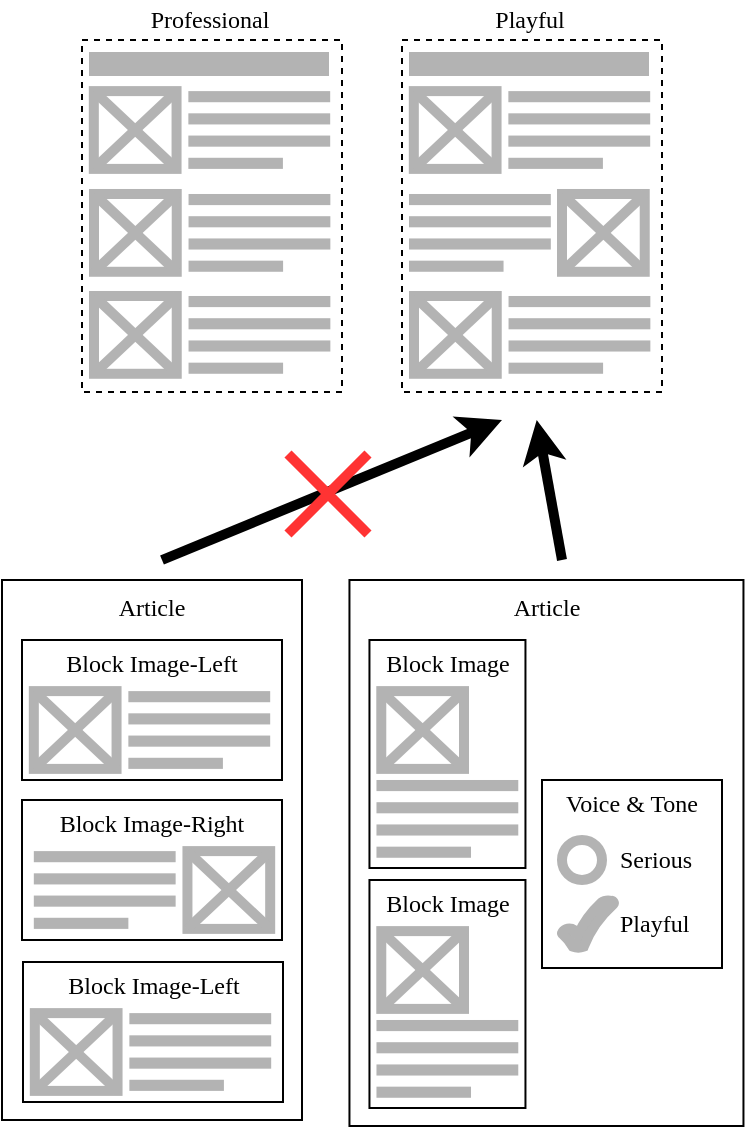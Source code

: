 <mxfile version="19.0.3" type="device"><diagram id="XAY0O6MmupqiCX3-Y2Fd" name="Page-1"><mxGraphModel dx="1038" dy="649" grid="1" gridSize="10" guides="1" tooltips="1" connect="1" arrows="1" fold="1" page="1" pageScale="1" pageWidth="850" pageHeight="1100" math="0" shadow="0"><root><mxCell id="0"/><mxCell id="1" parent="0"/><mxCell id="f3lGKb51ZhDUjjMCLyhJ-93" value="" style="rounded=0;whiteSpace=wrap;html=1;fillColor=none;verticalAlign=top;spacing=0;align=left;dashed=1;fontFamily=Work Sans;fontSize=12;" parent="1" vertex="1"><mxGeometry x="60" y="40" width="130" height="176" as="geometry"/></mxCell><mxCell id="f3lGKb51ZhDUjjMCLyhJ-1" value="Article" style="rounded=0;whiteSpace=wrap;html=1;fillColor=none;verticalAlign=top;fontFamily=Work Sans;fontSize=12;" parent="1" vertex="1"><mxGeometry x="20" y="310" width="150" height="270" as="geometry"/></mxCell><mxCell id="f3lGKb51ZhDUjjMCLyhJ-32" value="" style="group;fontFamily=Work Sans;fontSize=12;" parent="1" vertex="1" connectable="0"><mxGeometry x="30" y="360" width="130" height="50" as="geometry"/></mxCell><mxCell id="f3lGKb51ZhDUjjMCLyhJ-8" value="" style="group;fontFamily=Work Sans;fontSize=12;" parent="f3lGKb51ZhDUjjMCLyhJ-32" vertex="1" connectable="0"><mxGeometry x="53.182" y="5.556" width="70.909" height="38.889" as="geometry"/></mxCell><mxCell id="f3lGKb51ZhDUjjMCLyhJ-2" value="" style="rounded=0;whiteSpace=wrap;html=1;fillColor=#B3B3B3;strokeColor=none;fontFamily=Work Sans;fontSize=12;" parent="f3lGKb51ZhDUjjMCLyhJ-8" vertex="1"><mxGeometry width="70.909" height="5.556" as="geometry"/></mxCell><mxCell id="f3lGKb51ZhDUjjMCLyhJ-3" value="" style="rounded=0;whiteSpace=wrap;html=1;fillColor=#B3B3B3;strokeColor=none;fontFamily=Work Sans;fontSize=12;" parent="f3lGKb51ZhDUjjMCLyhJ-8" vertex="1"><mxGeometry y="11.111" width="70.909" height="5.556" as="geometry"/></mxCell><mxCell id="f3lGKb51ZhDUjjMCLyhJ-4" value="" style="rounded=0;whiteSpace=wrap;html=1;fillColor=#B3B3B3;strokeColor=none;fontFamily=Work Sans;fontSize=12;" parent="f3lGKb51ZhDUjjMCLyhJ-8" vertex="1"><mxGeometry y="22.222" width="70.909" height="5.556" as="geometry"/></mxCell><mxCell id="f3lGKb51ZhDUjjMCLyhJ-7" value="" style="rounded=0;whiteSpace=wrap;html=1;fillColor=#B3B3B3;strokeColor=none;fontFamily=Work Sans;fontSize=12;" parent="f3lGKb51ZhDUjjMCLyhJ-8" vertex="1"><mxGeometry y="33.333" width="47.273" height="5.556" as="geometry"/></mxCell><mxCell id="f3lGKb51ZhDUjjMCLyhJ-12" value="Block Image-Left" style="rounded=0;whiteSpace=wrap;html=1;fillColor=none;verticalAlign=top;spacing=0;fontFamily=Work Sans;fontSize=12;" parent="f3lGKb51ZhDUjjMCLyhJ-32" vertex="1"><mxGeometry y="-20" width="130" height="70" as="geometry"/></mxCell><mxCell id="f3lGKb51ZhDUjjMCLyhJ-21" value="" style="group;fontFamily=Work Sans;fontSize=12;" parent="f3lGKb51ZhDUjjMCLyhJ-32" vertex="1" connectable="0"><mxGeometry x="5.909" y="5.556" width="41.364" height="38.889" as="geometry"/></mxCell><mxCell id="f3lGKb51ZhDUjjMCLyhJ-14" value="" style="rounded=0;whiteSpace=wrap;html=1;fillColor=none;strokeColor=#B3B3B3;strokeWidth=5;fontFamily=Work Sans;fontSize=12;" parent="f3lGKb51ZhDUjjMCLyhJ-21" vertex="1"><mxGeometry width="41.364" height="38.889" as="geometry"/></mxCell><mxCell id="f3lGKb51ZhDUjjMCLyhJ-17" value="" style="endArrow=none;html=1;strokeColor=#B3B3B3;exitX=0;exitY=0;exitDx=0;exitDy=0;entryX=1;entryY=1;entryDx=0;entryDy=0;strokeWidth=5;fontFamily=Work Sans;fontSize=12;" parent="f3lGKb51ZhDUjjMCLyhJ-21" source="f3lGKb51ZhDUjjMCLyhJ-14" target="f3lGKb51ZhDUjjMCLyhJ-14" edge="1"><mxGeometry width="50" height="50" relative="1" as="geometry"><mxPoint x="15.909" y="-6.481" as="sourcePoint"/><mxPoint x="31.818" y="-38.889" as="targetPoint"/></mxGeometry></mxCell><mxCell id="f3lGKb51ZhDUjjMCLyhJ-18" value="" style="endArrow=none;html=1;strokeColor=#B3B3B3;exitX=0;exitY=1;exitDx=0;exitDy=0;entryX=1;entryY=0;entryDx=0;entryDy=0;strokeWidth=5;fontFamily=Work Sans;fontSize=12;" parent="f3lGKb51ZhDUjjMCLyhJ-21" source="f3lGKb51ZhDUjjMCLyhJ-14" target="f3lGKb51ZhDUjjMCLyhJ-14" edge="1"><mxGeometry width="50" height="50" relative="1" as="geometry"><mxPoint x="3.182" y="6.481" as="sourcePoint"/><mxPoint x="44.545" y="45.37" as="targetPoint"/></mxGeometry></mxCell><mxCell id="f3lGKb51ZhDUjjMCLyhJ-33" value="" style="group;fontFamily=Work Sans;fontSize=12;" parent="1" vertex="1" connectable="0"><mxGeometry x="30" y="440" width="130" height="50" as="geometry"/></mxCell><mxCell id="f3lGKb51ZhDUjjMCLyhJ-22" value="" style="group;fontFamily=Work Sans;fontSize=12;" parent="f3lGKb51ZhDUjjMCLyhJ-33" vertex="1" connectable="0"><mxGeometry x="5.909" y="5.556" width="70.909" height="38.889" as="geometry"/></mxCell><mxCell id="f3lGKb51ZhDUjjMCLyhJ-23" value="" style="rounded=0;whiteSpace=wrap;html=1;fillColor=#B3B3B3;strokeColor=none;fontFamily=Work Sans;fontSize=12;" parent="f3lGKb51ZhDUjjMCLyhJ-22" vertex="1"><mxGeometry width="70.909" height="5.556" as="geometry"/></mxCell><mxCell id="f3lGKb51ZhDUjjMCLyhJ-24" value="" style="rounded=0;whiteSpace=wrap;html=1;fillColor=#B3B3B3;strokeColor=none;fontFamily=Work Sans;fontSize=12;" parent="f3lGKb51ZhDUjjMCLyhJ-22" vertex="1"><mxGeometry y="11.111" width="70.909" height="5.556" as="geometry"/></mxCell><mxCell id="f3lGKb51ZhDUjjMCLyhJ-25" value="" style="rounded=0;whiteSpace=wrap;html=1;fillColor=#B3B3B3;strokeColor=none;fontFamily=Work Sans;fontSize=12;" parent="f3lGKb51ZhDUjjMCLyhJ-22" vertex="1"><mxGeometry y="22.222" width="70.909" height="5.556" as="geometry"/></mxCell><mxCell id="f3lGKb51ZhDUjjMCLyhJ-26" value="" style="rounded=0;whiteSpace=wrap;html=1;fillColor=#B3B3B3;strokeColor=none;fontFamily=Work Sans;fontSize=12;" parent="f3lGKb51ZhDUjjMCLyhJ-22" vertex="1"><mxGeometry y="33.333" width="47.273" height="5.556" as="geometry"/></mxCell><mxCell id="f3lGKb51ZhDUjjMCLyhJ-27" value="Block Image-Right" style="rounded=0;whiteSpace=wrap;html=1;fillColor=none;spacing=0;verticalAlign=top;fontFamily=Work Sans;fontSize=12;" parent="f3lGKb51ZhDUjjMCLyhJ-33" vertex="1"><mxGeometry y="-20" width="130" height="70" as="geometry"/></mxCell><mxCell id="f3lGKb51ZhDUjjMCLyhJ-29" value="" style="rounded=0;whiteSpace=wrap;html=1;fillColor=none;strokeColor=#B3B3B3;strokeWidth=5;fontFamily=Work Sans;fontSize=12;" parent="f3lGKb51ZhDUjjMCLyhJ-33" vertex="1"><mxGeometry x="82.727" y="5.556" width="41.364" height="38.889" as="geometry"/></mxCell><mxCell id="f3lGKb51ZhDUjjMCLyhJ-30" value="" style="endArrow=none;html=1;strokeColor=#B3B3B3;exitX=0;exitY=0;exitDx=0;exitDy=0;entryX=1;entryY=1;entryDx=0;entryDy=0;strokeWidth=5;fontFamily=Work Sans;fontSize=12;" parent="f3lGKb51ZhDUjjMCLyhJ-33" source="f3lGKb51ZhDUjjMCLyhJ-29" target="f3lGKb51ZhDUjjMCLyhJ-29" edge="1"><mxGeometry width="50" height="50" relative="1" as="geometry"><mxPoint x="-25.455" y="-0.926" as="sourcePoint"/><mxPoint x="-9.545" y="-33.333" as="targetPoint"/></mxGeometry></mxCell><mxCell id="f3lGKb51ZhDUjjMCLyhJ-31" value="" style="endArrow=none;html=1;strokeColor=#B3B3B3;exitX=0;exitY=1;exitDx=0;exitDy=0;entryX=1;entryY=0;entryDx=0;entryDy=0;strokeWidth=5;fontFamily=Work Sans;fontSize=12;" parent="f3lGKb51ZhDUjjMCLyhJ-33" source="f3lGKb51ZhDUjjMCLyhJ-29" target="f3lGKb51ZhDUjjMCLyhJ-29" edge="1"><mxGeometry width="50" height="50" relative="1" as="geometry"><mxPoint x="-38.182" y="12.037" as="sourcePoint"/><mxPoint x="3.182" y="50.926" as="targetPoint"/></mxGeometry></mxCell><mxCell id="f3lGKb51ZhDUjjMCLyhJ-101" value="" style="rounded=0;whiteSpace=wrap;html=1;fillColor=#B3B3B3;strokeColor=none;fontFamily=Work Sans;fontSize=12;" parent="1" vertex="1"><mxGeometry x="63.5" y="46" width="120" height="12" as="geometry"/></mxCell><mxCell id="f3lGKb51ZhDUjjMCLyhJ-88" value="" style="group;fontFamily=Work Sans;fontSize=12;" parent="1" vertex="1" connectable="0"><mxGeometry x="113.182" y="65.556" width="70.909" height="38.889" as="geometry"/></mxCell><mxCell id="f3lGKb51ZhDUjjMCLyhJ-89" value="" style="rounded=0;whiteSpace=wrap;html=1;fillColor=#B3B3B3;strokeColor=none;fontFamily=Work Sans;fontSize=12;" parent="f3lGKb51ZhDUjjMCLyhJ-88" vertex="1"><mxGeometry width="70.909" height="5.556" as="geometry"/></mxCell><mxCell id="f3lGKb51ZhDUjjMCLyhJ-90" value="" style="rounded=0;whiteSpace=wrap;html=1;fillColor=#B3B3B3;strokeColor=none;fontFamily=Work Sans;fontSize=12;" parent="f3lGKb51ZhDUjjMCLyhJ-88" vertex="1"><mxGeometry y="11.111" width="70.909" height="5.556" as="geometry"/></mxCell><mxCell id="f3lGKb51ZhDUjjMCLyhJ-91" value="" style="rounded=0;whiteSpace=wrap;html=1;fillColor=#B3B3B3;strokeColor=none;fontFamily=Work Sans;fontSize=12;" parent="f3lGKb51ZhDUjjMCLyhJ-88" vertex="1"><mxGeometry y="22.222" width="70.909" height="5.556" as="geometry"/></mxCell><mxCell id="f3lGKb51ZhDUjjMCLyhJ-92" value="" style="rounded=0;whiteSpace=wrap;html=1;fillColor=#B3B3B3;strokeColor=none;fontFamily=Work Sans;fontSize=12;" parent="f3lGKb51ZhDUjjMCLyhJ-88" vertex="1"><mxGeometry y="33.333" width="47.273" height="5.556" as="geometry"/></mxCell><mxCell id="f3lGKb51ZhDUjjMCLyhJ-94" value="" style="group;fontFamily=Work Sans;fontSize=12;" parent="1" vertex="1" connectable="0"><mxGeometry x="65.909" y="65.556" width="41.364" height="38.889" as="geometry"/></mxCell><mxCell id="f3lGKb51ZhDUjjMCLyhJ-95" value="" style="rounded=0;whiteSpace=wrap;html=1;fillColor=none;strokeColor=#B3B3B3;strokeWidth=5;fontFamily=Work Sans;fontSize=12;" parent="f3lGKb51ZhDUjjMCLyhJ-94" vertex="1"><mxGeometry width="41.364" height="38.889" as="geometry"/></mxCell><mxCell id="f3lGKb51ZhDUjjMCLyhJ-96" value="" style="endArrow=none;html=1;strokeColor=#B3B3B3;exitX=0;exitY=0;exitDx=0;exitDy=0;entryX=1;entryY=1;entryDx=0;entryDy=0;strokeWidth=5;fontFamily=Work Sans;fontSize=12;" parent="f3lGKb51ZhDUjjMCLyhJ-94" source="f3lGKb51ZhDUjjMCLyhJ-95" target="f3lGKb51ZhDUjjMCLyhJ-95" edge="1"><mxGeometry width="50" height="50" relative="1" as="geometry"><mxPoint x="15.909" y="-6.481" as="sourcePoint"/><mxPoint x="31.818" y="-38.889" as="targetPoint"/></mxGeometry></mxCell><mxCell id="f3lGKb51ZhDUjjMCLyhJ-97" value="" style="endArrow=none;html=1;strokeColor=#B3B3B3;exitX=0;exitY=1;exitDx=0;exitDy=0;entryX=1;entryY=0;entryDx=0;entryDy=0;strokeWidth=5;fontFamily=Work Sans;fontSize=12;" parent="f3lGKb51ZhDUjjMCLyhJ-94" source="f3lGKb51ZhDUjjMCLyhJ-95" target="f3lGKb51ZhDUjjMCLyhJ-95" edge="1"><mxGeometry width="50" height="50" relative="1" as="geometry"><mxPoint x="3.182" y="6.481" as="sourcePoint"/><mxPoint x="44.545" y="45.37" as="targetPoint"/></mxGeometry></mxCell><mxCell id="f3lGKb51ZhDUjjMCLyhJ-119" value="" style="group;fontFamily=Work Sans;fontSize=12;" parent="1" vertex="1" connectable="0"><mxGeometry x="113.272" y="116.996" width="70.909" height="38.889" as="geometry"/></mxCell><mxCell id="f3lGKb51ZhDUjjMCLyhJ-120" value="" style="rounded=0;whiteSpace=wrap;html=1;fillColor=#B3B3B3;strokeColor=none;fontFamily=Work Sans;fontSize=12;" parent="f3lGKb51ZhDUjjMCLyhJ-119" vertex="1"><mxGeometry width="70.909" height="5.556" as="geometry"/></mxCell><mxCell id="f3lGKb51ZhDUjjMCLyhJ-121" value="" style="rounded=0;whiteSpace=wrap;html=1;fillColor=#B3B3B3;strokeColor=none;fontFamily=Work Sans;fontSize=12;" parent="f3lGKb51ZhDUjjMCLyhJ-119" vertex="1"><mxGeometry y="11.111" width="70.909" height="5.556" as="geometry"/></mxCell><mxCell id="f3lGKb51ZhDUjjMCLyhJ-122" value="" style="rounded=0;whiteSpace=wrap;html=1;fillColor=#B3B3B3;strokeColor=none;fontFamily=Work Sans;fontSize=12;" parent="f3lGKb51ZhDUjjMCLyhJ-119" vertex="1"><mxGeometry y="22.222" width="70.909" height="5.556" as="geometry"/></mxCell><mxCell id="f3lGKb51ZhDUjjMCLyhJ-123" value="" style="rounded=0;whiteSpace=wrap;html=1;fillColor=#B3B3B3;strokeColor=none;fontFamily=Work Sans;fontSize=12;" parent="f3lGKb51ZhDUjjMCLyhJ-119" vertex="1"><mxGeometry y="33.333" width="47.273" height="5.556" as="geometry"/></mxCell><mxCell id="f3lGKb51ZhDUjjMCLyhJ-124" value="" style="group;fontFamily=Work Sans;fontSize=12;" parent="1" vertex="1" connectable="0"><mxGeometry x="65.999" y="116.996" width="41.364" height="38.889" as="geometry"/></mxCell><mxCell id="f3lGKb51ZhDUjjMCLyhJ-125" value="" style="rounded=0;whiteSpace=wrap;html=1;fillColor=none;strokeColor=#B3B3B3;strokeWidth=5;fontFamily=Work Sans;fontSize=12;" parent="f3lGKb51ZhDUjjMCLyhJ-124" vertex="1"><mxGeometry width="41.364" height="38.889" as="geometry"/></mxCell><mxCell id="f3lGKb51ZhDUjjMCLyhJ-126" value="" style="endArrow=none;html=1;strokeColor=#B3B3B3;exitX=0;exitY=0;exitDx=0;exitDy=0;entryX=1;entryY=1;entryDx=0;entryDy=0;strokeWidth=5;fontFamily=Work Sans;fontSize=12;" parent="f3lGKb51ZhDUjjMCLyhJ-124" source="f3lGKb51ZhDUjjMCLyhJ-125" target="f3lGKb51ZhDUjjMCLyhJ-125" edge="1"><mxGeometry width="50" height="50" relative="1" as="geometry"><mxPoint x="15.909" y="-6.481" as="sourcePoint"/><mxPoint x="31.818" y="-38.889" as="targetPoint"/></mxGeometry></mxCell><mxCell id="f3lGKb51ZhDUjjMCLyhJ-127" value="" style="endArrow=none;html=1;strokeColor=#B3B3B3;exitX=0;exitY=1;exitDx=0;exitDy=0;entryX=1;entryY=0;entryDx=0;entryDy=0;strokeWidth=5;fontFamily=Work Sans;fontSize=12;" parent="f3lGKb51ZhDUjjMCLyhJ-124" source="f3lGKb51ZhDUjjMCLyhJ-125" target="f3lGKb51ZhDUjjMCLyhJ-125" edge="1"><mxGeometry width="50" height="50" relative="1" as="geometry"><mxPoint x="3.182" y="6.481" as="sourcePoint"/><mxPoint x="44.545" y="45.37" as="targetPoint"/></mxGeometry></mxCell><mxCell id="f3lGKb51ZhDUjjMCLyhJ-138" value="" style="group;fontFamily=Work Sans;fontSize=12;" parent="1" vertex="1" connectable="0"><mxGeometry x="113.272" y="167.996" width="70.909" height="38.889" as="geometry"/></mxCell><mxCell id="f3lGKb51ZhDUjjMCLyhJ-139" value="" style="rounded=0;whiteSpace=wrap;html=1;fillColor=#B3B3B3;strokeColor=none;fontFamily=Work Sans;fontSize=12;" parent="f3lGKb51ZhDUjjMCLyhJ-138" vertex="1"><mxGeometry width="70.909" height="5.556" as="geometry"/></mxCell><mxCell id="f3lGKb51ZhDUjjMCLyhJ-140" value="" style="rounded=0;whiteSpace=wrap;html=1;fillColor=#B3B3B3;strokeColor=none;fontFamily=Work Sans;fontSize=12;" parent="f3lGKb51ZhDUjjMCLyhJ-138" vertex="1"><mxGeometry y="11.111" width="70.909" height="5.556" as="geometry"/></mxCell><mxCell id="f3lGKb51ZhDUjjMCLyhJ-141" value="" style="rounded=0;whiteSpace=wrap;html=1;fillColor=#B3B3B3;strokeColor=none;fontFamily=Work Sans;fontSize=12;" parent="f3lGKb51ZhDUjjMCLyhJ-138" vertex="1"><mxGeometry y="22.222" width="70.909" height="5.556" as="geometry"/></mxCell><mxCell id="f3lGKb51ZhDUjjMCLyhJ-142" value="" style="rounded=0;whiteSpace=wrap;html=1;fillColor=#B3B3B3;strokeColor=none;fontFamily=Work Sans;fontSize=12;" parent="f3lGKb51ZhDUjjMCLyhJ-138" vertex="1"><mxGeometry y="33.333" width="47.273" height="5.556" as="geometry"/></mxCell><mxCell id="f3lGKb51ZhDUjjMCLyhJ-143" value="" style="group;fontFamily=Work Sans;fontSize=12;" parent="1" vertex="1" connectable="0"><mxGeometry x="65.999" y="167.996" width="41.364" height="38.889" as="geometry"/></mxCell><mxCell id="f3lGKb51ZhDUjjMCLyhJ-144" value="" style="rounded=0;whiteSpace=wrap;html=1;fillColor=none;strokeColor=#B3B3B3;strokeWidth=5;fontFamily=Work Sans;fontSize=12;" parent="f3lGKb51ZhDUjjMCLyhJ-143" vertex="1"><mxGeometry width="41.364" height="38.889" as="geometry"/></mxCell><mxCell id="f3lGKb51ZhDUjjMCLyhJ-145" value="" style="endArrow=none;html=1;strokeColor=#B3B3B3;exitX=0;exitY=0;exitDx=0;exitDy=0;entryX=1;entryY=1;entryDx=0;entryDy=0;strokeWidth=5;fontFamily=Work Sans;fontSize=12;" parent="f3lGKb51ZhDUjjMCLyhJ-143" source="f3lGKb51ZhDUjjMCLyhJ-144" target="f3lGKb51ZhDUjjMCLyhJ-144" edge="1"><mxGeometry width="50" height="50" relative="1" as="geometry"><mxPoint x="15.909" y="-6.481" as="sourcePoint"/><mxPoint x="31.818" y="-38.889" as="targetPoint"/></mxGeometry></mxCell><mxCell id="f3lGKb51ZhDUjjMCLyhJ-146" value="" style="endArrow=none;html=1;strokeColor=#B3B3B3;exitX=0;exitY=1;exitDx=0;exitDy=0;entryX=1;entryY=0;entryDx=0;entryDy=0;strokeWidth=5;fontFamily=Work Sans;fontSize=12;" parent="f3lGKb51ZhDUjjMCLyhJ-143" source="f3lGKb51ZhDUjjMCLyhJ-144" target="f3lGKb51ZhDUjjMCLyhJ-144" edge="1"><mxGeometry width="50" height="50" relative="1" as="geometry"><mxPoint x="3.182" y="6.481" as="sourcePoint"/><mxPoint x="44.545" y="45.37" as="targetPoint"/></mxGeometry></mxCell><mxCell id="f3lGKb51ZhDUjjMCLyhJ-147" value="Professional" style="text;html=1;strokeColor=none;fillColor=none;align=center;verticalAlign=middle;whiteSpace=wrap;rounded=0;fontFamily=Work Sans;fontSize=12;" parent="1" vertex="1"><mxGeometry x="88.5" y="20" width="70" height="20" as="geometry"/></mxCell><mxCell id="f3lGKb51ZhDUjjMCLyhJ-179" value="" style="rounded=0;whiteSpace=wrap;html=1;fillColor=none;verticalAlign=top;spacing=0;align=left;dashed=1;fontFamily=Work Sans;fontSize=12;" parent="1" vertex="1"><mxGeometry x="220" y="40" width="130" height="176" as="geometry"/></mxCell><mxCell id="f3lGKb51ZhDUjjMCLyhJ-180" value="" style="rounded=0;whiteSpace=wrap;html=1;fillColor=#B3B3B3;strokeColor=none;fontFamily=Work Sans;fontSize=12;" parent="1" vertex="1"><mxGeometry x="223.5" y="46" width="120" height="12" as="geometry"/></mxCell><mxCell id="f3lGKb51ZhDUjjMCLyhJ-181" value="" style="group;fontFamily=Work Sans;fontSize=12;" parent="1" vertex="1" connectable="0"><mxGeometry x="273.182" y="65.556" width="70.909" height="38.889" as="geometry"/></mxCell><mxCell id="f3lGKb51ZhDUjjMCLyhJ-182" value="" style="rounded=0;whiteSpace=wrap;html=1;fillColor=#B3B3B3;strokeColor=none;fontFamily=Work Sans;fontSize=12;" parent="f3lGKb51ZhDUjjMCLyhJ-181" vertex="1"><mxGeometry width="70.909" height="5.556" as="geometry"/></mxCell><mxCell id="f3lGKb51ZhDUjjMCLyhJ-183" value="" style="rounded=0;whiteSpace=wrap;html=1;fillColor=#B3B3B3;strokeColor=none;fontFamily=Work Sans;fontSize=12;" parent="f3lGKb51ZhDUjjMCLyhJ-181" vertex="1"><mxGeometry y="11.111" width="70.909" height="5.556" as="geometry"/></mxCell><mxCell id="f3lGKb51ZhDUjjMCLyhJ-184" value="" style="rounded=0;whiteSpace=wrap;html=1;fillColor=#B3B3B3;strokeColor=none;fontFamily=Work Sans;fontSize=12;" parent="f3lGKb51ZhDUjjMCLyhJ-181" vertex="1"><mxGeometry y="22.222" width="70.909" height="5.556" as="geometry"/></mxCell><mxCell id="f3lGKb51ZhDUjjMCLyhJ-185" value="" style="rounded=0;whiteSpace=wrap;html=1;fillColor=#B3B3B3;strokeColor=none;fontFamily=Work Sans;fontSize=12;" parent="f3lGKb51ZhDUjjMCLyhJ-181" vertex="1"><mxGeometry y="33.333" width="47.273" height="5.556" as="geometry"/></mxCell><mxCell id="f3lGKb51ZhDUjjMCLyhJ-186" value="" style="group;fontFamily=Work Sans;fontSize=12;" parent="1" vertex="1" connectable="0"><mxGeometry x="225.909" y="65.556" width="41.364" height="38.889" as="geometry"/></mxCell><mxCell id="f3lGKb51ZhDUjjMCLyhJ-187" value="" style="rounded=0;whiteSpace=wrap;html=1;fillColor=none;strokeColor=#B3B3B3;strokeWidth=5;fontFamily=Work Sans;fontSize=12;" parent="f3lGKb51ZhDUjjMCLyhJ-186" vertex="1"><mxGeometry width="41.364" height="38.889" as="geometry"/></mxCell><mxCell id="f3lGKb51ZhDUjjMCLyhJ-188" value="" style="endArrow=none;html=1;strokeColor=#B3B3B3;exitX=0;exitY=0;exitDx=0;exitDy=0;entryX=1;entryY=1;entryDx=0;entryDy=0;strokeWidth=5;fontFamily=Work Sans;fontSize=12;" parent="f3lGKb51ZhDUjjMCLyhJ-186" source="f3lGKb51ZhDUjjMCLyhJ-187" target="f3lGKb51ZhDUjjMCLyhJ-187" edge="1"><mxGeometry width="50" height="50" relative="1" as="geometry"><mxPoint x="15.909" y="-6.481" as="sourcePoint"/><mxPoint x="31.818" y="-38.889" as="targetPoint"/></mxGeometry></mxCell><mxCell id="f3lGKb51ZhDUjjMCLyhJ-189" value="" style="endArrow=none;html=1;strokeColor=#B3B3B3;exitX=0;exitY=1;exitDx=0;exitDy=0;entryX=1;entryY=0;entryDx=0;entryDy=0;strokeWidth=5;fontFamily=Work Sans;fontSize=12;" parent="f3lGKb51ZhDUjjMCLyhJ-186" source="f3lGKb51ZhDUjjMCLyhJ-187" target="f3lGKb51ZhDUjjMCLyhJ-187" edge="1"><mxGeometry width="50" height="50" relative="1" as="geometry"><mxPoint x="3.182" y="6.481" as="sourcePoint"/><mxPoint x="44.545" y="45.37" as="targetPoint"/></mxGeometry></mxCell><mxCell id="f3lGKb51ZhDUjjMCLyhJ-190" value="" style="group;fontFamily=Work Sans;fontSize=12;" parent="1" vertex="1" connectable="0"><mxGeometry x="223.502" y="116.996" width="70.909" height="38.889" as="geometry"/></mxCell><mxCell id="f3lGKb51ZhDUjjMCLyhJ-191" value="" style="rounded=0;whiteSpace=wrap;html=1;fillColor=#B3B3B3;strokeColor=none;fontFamily=Work Sans;fontSize=12;" parent="f3lGKb51ZhDUjjMCLyhJ-190" vertex="1"><mxGeometry width="70.909" height="5.556" as="geometry"/></mxCell><mxCell id="f3lGKb51ZhDUjjMCLyhJ-192" value="" style="rounded=0;whiteSpace=wrap;html=1;fillColor=#B3B3B3;strokeColor=none;fontFamily=Work Sans;fontSize=12;" parent="f3lGKb51ZhDUjjMCLyhJ-190" vertex="1"><mxGeometry y="11.111" width="70.909" height="5.556" as="geometry"/></mxCell><mxCell id="f3lGKb51ZhDUjjMCLyhJ-193" value="" style="rounded=0;whiteSpace=wrap;html=1;fillColor=#B3B3B3;strokeColor=none;fontFamily=Work Sans;fontSize=12;" parent="f3lGKb51ZhDUjjMCLyhJ-190" vertex="1"><mxGeometry y="22.222" width="70.909" height="5.556" as="geometry"/></mxCell><mxCell id="f3lGKb51ZhDUjjMCLyhJ-194" value="" style="rounded=0;whiteSpace=wrap;html=1;fillColor=#B3B3B3;strokeColor=none;fontFamily=Work Sans;fontSize=12;" parent="f3lGKb51ZhDUjjMCLyhJ-190" vertex="1"><mxGeometry y="33.333" width="47.273" height="5.556" as="geometry"/></mxCell><mxCell id="f3lGKb51ZhDUjjMCLyhJ-199" value="" style="group;fontFamily=Work Sans;fontSize=12;" parent="1" vertex="1" connectable="0"><mxGeometry x="273.272" y="167.996" width="70.909" height="38.889" as="geometry"/></mxCell><mxCell id="f3lGKb51ZhDUjjMCLyhJ-200" value="" style="rounded=0;whiteSpace=wrap;html=1;fillColor=#B3B3B3;strokeColor=none;fontFamily=Work Sans;fontSize=12;" parent="f3lGKb51ZhDUjjMCLyhJ-199" vertex="1"><mxGeometry width="70.909" height="5.556" as="geometry"/></mxCell><mxCell id="f3lGKb51ZhDUjjMCLyhJ-201" value="" style="rounded=0;whiteSpace=wrap;html=1;fillColor=#B3B3B3;strokeColor=none;fontFamily=Work Sans;fontSize=12;" parent="f3lGKb51ZhDUjjMCLyhJ-199" vertex="1"><mxGeometry y="11.111" width="70.909" height="5.556" as="geometry"/></mxCell><mxCell id="f3lGKb51ZhDUjjMCLyhJ-202" value="" style="rounded=0;whiteSpace=wrap;html=1;fillColor=#B3B3B3;strokeColor=none;fontFamily=Work Sans;fontSize=12;" parent="f3lGKb51ZhDUjjMCLyhJ-199" vertex="1"><mxGeometry y="22.222" width="70.909" height="5.556" as="geometry"/></mxCell><mxCell id="f3lGKb51ZhDUjjMCLyhJ-203" value="" style="rounded=0;whiteSpace=wrap;html=1;fillColor=#B3B3B3;strokeColor=none;fontFamily=Work Sans;fontSize=12;" parent="f3lGKb51ZhDUjjMCLyhJ-199" vertex="1"><mxGeometry y="33.333" width="47.273" height="5.556" as="geometry"/></mxCell><mxCell id="f3lGKb51ZhDUjjMCLyhJ-204" value="" style="group;fontFamily=Work Sans;fontSize=12;" parent="1" vertex="1" connectable="0"><mxGeometry x="225.999" y="167.996" width="41.364" height="38.889" as="geometry"/></mxCell><mxCell id="f3lGKb51ZhDUjjMCLyhJ-205" value="" style="rounded=0;whiteSpace=wrap;html=1;fillColor=none;strokeColor=#B3B3B3;strokeWidth=5;fontFamily=Work Sans;fontSize=12;" parent="f3lGKb51ZhDUjjMCLyhJ-204" vertex="1"><mxGeometry width="41.364" height="38.889" as="geometry"/></mxCell><mxCell id="f3lGKb51ZhDUjjMCLyhJ-206" value="" style="endArrow=none;html=1;strokeColor=#B3B3B3;exitX=0;exitY=0;exitDx=0;exitDy=0;entryX=1;entryY=1;entryDx=0;entryDy=0;strokeWidth=5;fontFamily=Work Sans;fontSize=12;" parent="f3lGKb51ZhDUjjMCLyhJ-204" source="f3lGKb51ZhDUjjMCLyhJ-205" target="f3lGKb51ZhDUjjMCLyhJ-205" edge="1"><mxGeometry width="50" height="50" relative="1" as="geometry"><mxPoint x="15.909" y="-6.481" as="sourcePoint"/><mxPoint x="31.818" y="-38.889" as="targetPoint"/></mxGeometry></mxCell><mxCell id="f3lGKb51ZhDUjjMCLyhJ-207" value="" style="endArrow=none;html=1;strokeColor=#B3B3B3;exitX=0;exitY=1;exitDx=0;exitDy=0;entryX=1;entryY=0;entryDx=0;entryDy=0;strokeWidth=5;fontFamily=Work Sans;fontSize=12;" parent="f3lGKb51ZhDUjjMCLyhJ-204" source="f3lGKb51ZhDUjjMCLyhJ-205" target="f3lGKb51ZhDUjjMCLyhJ-205" edge="1"><mxGeometry width="50" height="50" relative="1" as="geometry"><mxPoint x="3.182" y="6.481" as="sourcePoint"/><mxPoint x="44.545" y="45.37" as="targetPoint"/></mxGeometry></mxCell><mxCell id="f3lGKb51ZhDUjjMCLyhJ-208" value="Playful" style="text;html=1;strokeColor=none;fillColor=none;align=center;verticalAlign=middle;whiteSpace=wrap;rounded=0;fontFamily=Work Sans;fontSize=12;" parent="1" vertex="1"><mxGeometry x="248.5" y="20.0" width="70" height="20" as="geometry"/></mxCell><mxCell id="f3lGKb51ZhDUjjMCLyhJ-196" value="" style="rounded=0;whiteSpace=wrap;html=1;fillColor=none;strokeColor=#B3B3B3;strokeWidth=5;fontFamily=Work Sans;fontSize=12;" parent="1" vertex="1"><mxGeometry x="299.999" y="116.996" width="41.364" height="38.889" as="geometry"/></mxCell><mxCell id="f3lGKb51ZhDUjjMCLyhJ-197" value="" style="endArrow=none;html=1;strokeColor=#B3B3B3;exitX=0;exitY=0;exitDx=0;exitDy=0;entryX=1;entryY=1;entryDx=0;entryDy=0;strokeWidth=5;fontFamily=Work Sans;fontSize=12;" parent="1" source="f3lGKb51ZhDUjjMCLyhJ-196" target="f3lGKb51ZhDUjjMCLyhJ-196" edge="1"><mxGeometry width="50" height="50" relative="1" as="geometry"><mxPoint x="241.908" y="110.514" as="sourcePoint"/><mxPoint x="257.817" y="78.107" as="targetPoint"/></mxGeometry></mxCell><mxCell id="f3lGKb51ZhDUjjMCLyhJ-198" value="" style="endArrow=none;html=1;strokeColor=#B3B3B3;exitX=0;exitY=1;exitDx=0;exitDy=0;entryX=1;entryY=0;entryDx=0;entryDy=0;strokeWidth=5;fontFamily=Work Sans;fontSize=12;" parent="1" source="f3lGKb51ZhDUjjMCLyhJ-196" target="f3lGKb51ZhDUjjMCLyhJ-196" edge="1"><mxGeometry width="50" height="50" relative="1" as="geometry"><mxPoint x="229.181" y="123.477" as="sourcePoint"/><mxPoint x="270.545" y="162.366" as="targetPoint"/></mxGeometry></mxCell><mxCell id="f3lGKb51ZhDUjjMCLyhJ-211" value="" style="group;fontFamily=Work Sans;fontSize=12;" parent="1" vertex="1" connectable="0"><mxGeometry x="30.5" y="521" width="130" height="50" as="geometry"/></mxCell><mxCell id="f3lGKb51ZhDUjjMCLyhJ-212" value="" style="group;fontFamily=Work Sans;fontSize=12;" parent="f3lGKb51ZhDUjjMCLyhJ-211" vertex="1" connectable="0"><mxGeometry x="53.182" y="5.556" width="70.909" height="38.889" as="geometry"/></mxCell><mxCell id="f3lGKb51ZhDUjjMCLyhJ-213" value="" style="rounded=0;whiteSpace=wrap;html=1;fillColor=#B3B3B3;strokeColor=none;fontFamily=Work Sans;fontSize=12;" parent="f3lGKb51ZhDUjjMCLyhJ-212" vertex="1"><mxGeometry width="70.909" height="5.556" as="geometry"/></mxCell><mxCell id="f3lGKb51ZhDUjjMCLyhJ-214" value="" style="rounded=0;whiteSpace=wrap;html=1;fillColor=#B3B3B3;strokeColor=none;fontFamily=Work Sans;fontSize=12;" parent="f3lGKb51ZhDUjjMCLyhJ-212" vertex="1"><mxGeometry y="11.111" width="70.909" height="5.556" as="geometry"/></mxCell><mxCell id="f3lGKb51ZhDUjjMCLyhJ-215" value="" style="rounded=0;whiteSpace=wrap;html=1;fillColor=#B3B3B3;strokeColor=none;fontFamily=Work Sans;fontSize=12;" parent="f3lGKb51ZhDUjjMCLyhJ-212" vertex="1"><mxGeometry y="22.222" width="70.909" height="5.556" as="geometry"/></mxCell><mxCell id="f3lGKb51ZhDUjjMCLyhJ-216" value="" style="rounded=0;whiteSpace=wrap;html=1;fillColor=#B3B3B3;strokeColor=none;fontFamily=Work Sans;fontSize=12;" parent="f3lGKb51ZhDUjjMCLyhJ-212" vertex="1"><mxGeometry y="33.333" width="47.273" height="5.556" as="geometry"/></mxCell><mxCell id="f3lGKb51ZhDUjjMCLyhJ-217" value="Block Image-Left" style="rounded=0;whiteSpace=wrap;html=1;fillColor=none;verticalAlign=top;spacing=0;fontFamily=Work Sans;fontSize=12;" parent="f3lGKb51ZhDUjjMCLyhJ-211" vertex="1"><mxGeometry y="-20" width="130" height="70" as="geometry"/></mxCell><mxCell id="f3lGKb51ZhDUjjMCLyhJ-218" value="" style="group;fontFamily=Work Sans;fontSize=12;" parent="f3lGKb51ZhDUjjMCLyhJ-211" vertex="1" connectable="0"><mxGeometry x="5.909" y="5.556" width="41.364" height="38.889" as="geometry"/></mxCell><mxCell id="f3lGKb51ZhDUjjMCLyhJ-219" value="" style="rounded=0;whiteSpace=wrap;html=1;fillColor=none;strokeColor=#B3B3B3;strokeWidth=5;fontFamily=Work Sans;fontSize=12;" parent="f3lGKb51ZhDUjjMCLyhJ-218" vertex="1"><mxGeometry width="41.364" height="38.889" as="geometry"/></mxCell><mxCell id="f3lGKb51ZhDUjjMCLyhJ-220" value="" style="endArrow=none;html=1;strokeColor=#B3B3B3;exitX=0;exitY=0;exitDx=0;exitDy=0;entryX=1;entryY=1;entryDx=0;entryDy=0;strokeWidth=5;fontFamily=Work Sans;fontSize=12;" parent="f3lGKb51ZhDUjjMCLyhJ-218" source="f3lGKb51ZhDUjjMCLyhJ-219" target="f3lGKb51ZhDUjjMCLyhJ-219" edge="1"><mxGeometry width="50" height="50" relative="1" as="geometry"><mxPoint x="15.909" y="-6.481" as="sourcePoint"/><mxPoint x="31.818" y="-38.889" as="targetPoint"/></mxGeometry></mxCell><mxCell id="f3lGKb51ZhDUjjMCLyhJ-221" value="" style="endArrow=none;html=1;strokeColor=#B3B3B3;exitX=0;exitY=1;exitDx=0;exitDy=0;entryX=1;entryY=0;entryDx=0;entryDy=0;strokeWidth=5;fontFamily=Work Sans;fontSize=12;" parent="f3lGKb51ZhDUjjMCLyhJ-218" source="f3lGKb51ZhDUjjMCLyhJ-219" target="f3lGKb51ZhDUjjMCLyhJ-219" edge="1"><mxGeometry width="50" height="50" relative="1" as="geometry"><mxPoint x="3.182" y="6.481" as="sourcePoint"/><mxPoint x="44.545" y="45.37" as="targetPoint"/></mxGeometry></mxCell><mxCell id="f3lGKb51ZhDUjjMCLyhJ-222" value="" style="endArrow=classic;html=1;strokeColor=#000000;strokeWidth=5;fontFamily=Work Sans;fontSize=12;" parent="1" edge="1"><mxGeometry width="50" height="50" relative="1" as="geometry"><mxPoint x="100" y="300" as="sourcePoint"/><mxPoint x="270" y="230" as="targetPoint"/></mxGeometry></mxCell><mxCell id="f3lGKb51ZhDUjjMCLyhJ-223" value="" style="endArrow=classic;html=1;strokeColor=#000000;strokeWidth=5;fontFamily=Work Sans;fontSize=12;" parent="1" edge="1"><mxGeometry width="50" height="50" relative="1" as="geometry"><mxPoint x="300" y="300" as="sourcePoint"/><mxPoint x="287.36" y="230" as="targetPoint"/></mxGeometry></mxCell><mxCell id="f3lGKb51ZhDUjjMCLyhJ-224" value="" style="endArrow=none;html=1;strokeColor=#FF3333;strokeWidth=5;fontFamily=Work Sans;fontSize=12;" parent="1" edge="1"><mxGeometry width="50" height="50" relative="1" as="geometry"><mxPoint x="163" y="287" as="sourcePoint"/><mxPoint x="203" y="247" as="targetPoint"/></mxGeometry></mxCell><mxCell id="f3lGKb51ZhDUjjMCLyhJ-225" value="" style="endArrow=none;html=1;strokeColor=#FF3333;strokeWidth=5;fontFamily=Work Sans;fontSize=12;" parent="1" edge="1"><mxGeometry width="50" height="50" relative="1" as="geometry"><mxPoint x="163" y="247" as="sourcePoint"/><mxPoint x="203" y="287" as="targetPoint"/></mxGeometry></mxCell><mxCell id="f3lGKb51ZhDUjjMCLyhJ-34" value="Article" style="rounded=0;whiteSpace=wrap;html=1;fillColor=none;verticalAlign=top;fontFamily=Work Sans;fontSize=12;" parent="1" vertex="1"><mxGeometry x="193.73" y="310" width="197" height="273" as="geometry"/></mxCell><mxCell id="f3lGKb51ZhDUjjMCLyhJ-56" value="" style="group;fontFamily=Work Sans;fontSize=12;" parent="1" vertex="1" connectable="0"><mxGeometry x="203.73" y="340" width="78" height="114" as="geometry"/></mxCell><mxCell id="f3lGKb51ZhDUjjMCLyhJ-41" value="Block Image" style="rounded=0;whiteSpace=wrap;html=1;fillColor=none;verticalAlign=top;spacing=0;fontFamily=Work Sans;fontSize=12;" parent="f3lGKb51ZhDUjjMCLyhJ-56" vertex="1"><mxGeometry width="78" height="114" as="geometry"/></mxCell><mxCell id="f3lGKb51ZhDUjjMCLyhJ-36" value="" style="group;fontFamily=Work Sans;fontSize=12;" parent="f3lGKb51ZhDUjjMCLyhJ-56" vertex="1" connectable="0"><mxGeometry x="3.5" y="69.996" width="70.909" height="38.889" as="geometry"/></mxCell><mxCell id="f3lGKb51ZhDUjjMCLyhJ-37" value="" style="rounded=0;whiteSpace=wrap;html=1;fillColor=#B3B3B3;strokeColor=none;fontFamily=Work Sans;fontSize=12;" parent="f3lGKb51ZhDUjjMCLyhJ-36" vertex="1"><mxGeometry width="70.909" height="5.556" as="geometry"/></mxCell><mxCell id="f3lGKb51ZhDUjjMCLyhJ-38" value="" style="rounded=0;whiteSpace=wrap;html=1;fillColor=#B3B3B3;strokeColor=none;fontFamily=Work Sans;fontSize=12;" parent="f3lGKb51ZhDUjjMCLyhJ-36" vertex="1"><mxGeometry y="11.111" width="70.909" height="5.556" as="geometry"/></mxCell><mxCell id="f3lGKb51ZhDUjjMCLyhJ-39" value="" style="rounded=0;whiteSpace=wrap;html=1;fillColor=#B3B3B3;strokeColor=none;fontFamily=Work Sans;fontSize=12;" parent="f3lGKb51ZhDUjjMCLyhJ-36" vertex="1"><mxGeometry y="22.222" width="70.909" height="5.556" as="geometry"/></mxCell><mxCell id="f3lGKb51ZhDUjjMCLyhJ-40" value="" style="rounded=0;whiteSpace=wrap;html=1;fillColor=#B3B3B3;strokeColor=none;fontFamily=Work Sans;fontSize=12;" parent="f3lGKb51ZhDUjjMCLyhJ-36" vertex="1"><mxGeometry y="33.333" width="47.273" height="5.556" as="geometry"/></mxCell><mxCell id="f3lGKb51ZhDUjjMCLyhJ-42" value="" style="group;fontFamily=Work Sans;fontSize=12;" parent="f3lGKb51ZhDUjjMCLyhJ-56" vertex="1" connectable="0"><mxGeometry x="5.909" y="25.556" width="41.364" height="38.889" as="geometry"/></mxCell><mxCell id="f3lGKb51ZhDUjjMCLyhJ-43" value="" style="rounded=0;whiteSpace=wrap;html=1;fillColor=none;strokeColor=#B3B3B3;strokeWidth=5;fontFamily=Work Sans;fontSize=12;" parent="f3lGKb51ZhDUjjMCLyhJ-42" vertex="1"><mxGeometry width="41.364" height="38.889" as="geometry"/></mxCell><mxCell id="f3lGKb51ZhDUjjMCLyhJ-44" value="" style="endArrow=none;html=1;strokeColor=#B3B3B3;exitX=0;exitY=0;exitDx=0;exitDy=0;entryX=1;entryY=1;entryDx=0;entryDy=0;strokeWidth=5;fontFamily=Work Sans;fontSize=12;" parent="f3lGKb51ZhDUjjMCLyhJ-42" source="f3lGKb51ZhDUjjMCLyhJ-43" target="f3lGKb51ZhDUjjMCLyhJ-43" edge="1"><mxGeometry width="50" height="50" relative="1" as="geometry"><mxPoint x="15.909" y="-6.481" as="sourcePoint"/><mxPoint x="31.818" y="-38.889" as="targetPoint"/></mxGeometry></mxCell><mxCell id="f3lGKb51ZhDUjjMCLyhJ-45" value="" style="endArrow=none;html=1;strokeColor=#B3B3B3;exitX=0;exitY=1;exitDx=0;exitDy=0;entryX=1;entryY=0;entryDx=0;entryDy=0;strokeWidth=5;fontFamily=Work Sans;fontSize=12;" parent="f3lGKb51ZhDUjjMCLyhJ-42" source="f3lGKb51ZhDUjjMCLyhJ-43" target="f3lGKb51ZhDUjjMCLyhJ-43" edge="1"><mxGeometry width="50" height="50" relative="1" as="geometry"><mxPoint x="3.182" y="6.481" as="sourcePoint"/><mxPoint x="44.545" y="45.37" as="targetPoint"/></mxGeometry></mxCell><mxCell id="f3lGKb51ZhDUjjMCLyhJ-57" value="" style="group;fontFamily=Work Sans;fontSize=12;" parent="1" vertex="1" connectable="0"><mxGeometry x="203.73" y="460" width="78" height="114" as="geometry"/></mxCell><mxCell id="f3lGKb51ZhDUjjMCLyhJ-58" value="Block Image" style="rounded=0;whiteSpace=wrap;html=1;fillColor=none;verticalAlign=top;spacing=0;fontFamily=Work Sans;fontSize=12;" parent="f3lGKb51ZhDUjjMCLyhJ-57" vertex="1"><mxGeometry width="78" height="114" as="geometry"/></mxCell><mxCell id="f3lGKb51ZhDUjjMCLyhJ-59" value="" style="group;fontFamily=Work Sans;fontSize=12;" parent="f3lGKb51ZhDUjjMCLyhJ-57" vertex="1" connectable="0"><mxGeometry x="3.5" y="69.996" width="70.909" height="38.889" as="geometry"/></mxCell><mxCell id="f3lGKb51ZhDUjjMCLyhJ-60" value="" style="rounded=0;whiteSpace=wrap;html=1;fillColor=#B3B3B3;strokeColor=none;fontFamily=Work Sans;fontSize=12;" parent="f3lGKb51ZhDUjjMCLyhJ-59" vertex="1"><mxGeometry width="70.909" height="5.556" as="geometry"/></mxCell><mxCell id="f3lGKb51ZhDUjjMCLyhJ-61" value="" style="rounded=0;whiteSpace=wrap;html=1;fillColor=#B3B3B3;strokeColor=none;fontFamily=Work Sans;fontSize=12;" parent="f3lGKb51ZhDUjjMCLyhJ-59" vertex="1"><mxGeometry y="11.111" width="70.909" height="5.556" as="geometry"/></mxCell><mxCell id="f3lGKb51ZhDUjjMCLyhJ-62" value="" style="rounded=0;whiteSpace=wrap;html=1;fillColor=#B3B3B3;strokeColor=none;fontFamily=Work Sans;fontSize=12;" parent="f3lGKb51ZhDUjjMCLyhJ-59" vertex="1"><mxGeometry y="22.222" width="70.909" height="5.556" as="geometry"/></mxCell><mxCell id="f3lGKb51ZhDUjjMCLyhJ-63" value="" style="rounded=0;whiteSpace=wrap;html=1;fillColor=#B3B3B3;strokeColor=none;fontFamily=Work Sans;fontSize=12;" parent="f3lGKb51ZhDUjjMCLyhJ-59" vertex="1"><mxGeometry y="33.333" width="47.273" height="5.556" as="geometry"/></mxCell><mxCell id="f3lGKb51ZhDUjjMCLyhJ-64" value="" style="group;fontFamily=Work Sans;fontSize=12;" parent="f3lGKb51ZhDUjjMCLyhJ-57" vertex="1" connectable="0"><mxGeometry x="5.909" y="25.556" width="41.364" height="38.889" as="geometry"/></mxCell><mxCell id="f3lGKb51ZhDUjjMCLyhJ-65" value="" style="rounded=0;whiteSpace=wrap;html=1;fillColor=none;strokeColor=#B3B3B3;strokeWidth=5;fontFamily=Work Sans;fontSize=12;" parent="f3lGKb51ZhDUjjMCLyhJ-64" vertex="1"><mxGeometry width="41.364" height="38.889" as="geometry"/></mxCell><mxCell id="f3lGKb51ZhDUjjMCLyhJ-66" value="" style="endArrow=none;html=1;strokeColor=#B3B3B3;exitX=0;exitY=0;exitDx=0;exitDy=0;entryX=1;entryY=1;entryDx=0;entryDy=0;strokeWidth=5;fontFamily=Work Sans;fontSize=12;" parent="f3lGKb51ZhDUjjMCLyhJ-64" source="f3lGKb51ZhDUjjMCLyhJ-65" target="f3lGKb51ZhDUjjMCLyhJ-65" edge="1"><mxGeometry width="50" height="50" relative="1" as="geometry"><mxPoint x="15.909" y="-6.481" as="sourcePoint"/><mxPoint x="31.818" y="-38.889" as="targetPoint"/></mxGeometry></mxCell><mxCell id="f3lGKb51ZhDUjjMCLyhJ-67" value="" style="endArrow=none;html=1;strokeColor=#B3B3B3;exitX=0;exitY=1;exitDx=0;exitDy=0;entryX=1;entryY=0;entryDx=0;entryDy=0;strokeWidth=5;fontFamily=Work Sans;fontSize=12;" parent="f3lGKb51ZhDUjjMCLyhJ-64" source="f3lGKb51ZhDUjjMCLyhJ-65" target="f3lGKb51ZhDUjjMCLyhJ-65" edge="1"><mxGeometry width="50" height="50" relative="1" as="geometry"><mxPoint x="3.182" y="6.481" as="sourcePoint"/><mxPoint x="44.545" y="45.37" as="targetPoint"/></mxGeometry></mxCell><mxCell id="f3lGKb51ZhDUjjMCLyhJ-83" value="" style="group;fontFamily=Work Sans;fontSize=12;" parent="1" vertex="1" connectable="0"><mxGeometry x="290" y="410" width="90" height="94" as="geometry"/></mxCell><mxCell id="f3lGKb51ZhDUjjMCLyhJ-69" value="Voice &amp;amp; Tone" style="rounded=0;whiteSpace=wrap;html=1;fillColor=none;verticalAlign=top;spacing=0;fontFamily=Work Sans;fontSize=12;" parent="f3lGKb51ZhDUjjMCLyhJ-83" vertex="1"><mxGeometry width="90" height="94" as="geometry"/></mxCell><mxCell id="f3lGKb51ZhDUjjMCLyhJ-79" value="Serious" style="ellipse;whiteSpace=wrap;html=1;strokeColor=#B3B3B3;strokeWidth=5;fillColor=none;labelPosition=right;verticalLabelPosition=middle;align=left;verticalAlign=middle;spacingLeft=7;fontFamily=Work Sans;fontSize=12;" parent="f3lGKb51ZhDUjjMCLyhJ-83" vertex="1"><mxGeometry x="10" y="30" width="20" height="20" as="geometry"/></mxCell><mxCell id="f3lGKb51ZhDUjjMCLyhJ-80" value="Playful" style="verticalLabelPosition=middle;verticalAlign=middle;html=1;shape=mxgraph.basic.tick;strokeColor=#B3B3B3;strokeWidth=5;fillColor=#B3B3B3;align=left;labelPosition=right;spacingLeft=1;fontFamily=Work Sans;fontSize=12;" parent="f3lGKb51ZhDUjjMCLyhJ-83" vertex="1"><mxGeometry x="10" y="60" width="26" height="24" as="geometry"/></mxCell></root></mxGraphModel></diagram></mxfile>